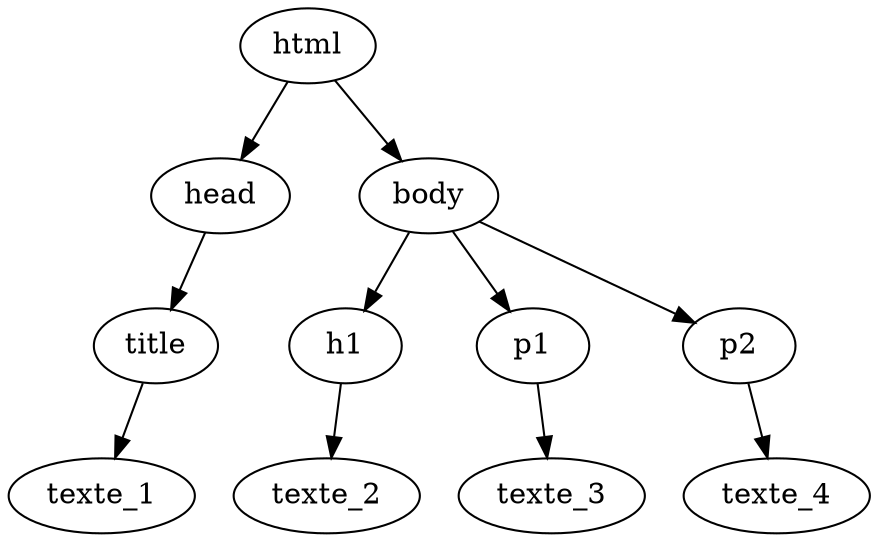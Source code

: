 digraph{
    html -> head;
    html -> body;
    head -> title;
    title -> texte_1;
    body -> h1;
    h1 -> texte_2;
    body -> p1;
    p1 -> texte_3;
    body -> p2;
    p2 -> texte_4;
}
